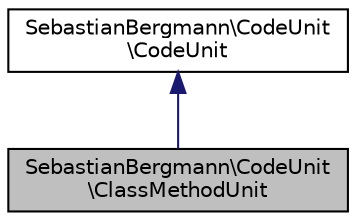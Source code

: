 digraph "SebastianBergmann\CodeUnit\ClassMethodUnit"
{
  edge [fontname="Helvetica",fontsize="10",labelfontname="Helvetica",labelfontsize="10"];
  node [fontname="Helvetica",fontsize="10",shape=record];
  Node0 [label="SebastianBergmann\\CodeUnit\l\\ClassMethodUnit",height=0.2,width=0.4,color="black", fillcolor="grey75", style="filled", fontcolor="black"];
  Node1 -> Node0 [dir="back",color="midnightblue",fontsize="10",style="solid",fontname="Helvetica"];
  Node1 [label="SebastianBergmann\\CodeUnit\l\\CodeUnit",height=0.2,width=0.4,color="black", fillcolor="white", style="filled",URL="$classSebastianBergmann_1_1CodeUnit_1_1CodeUnit.html"];
}
